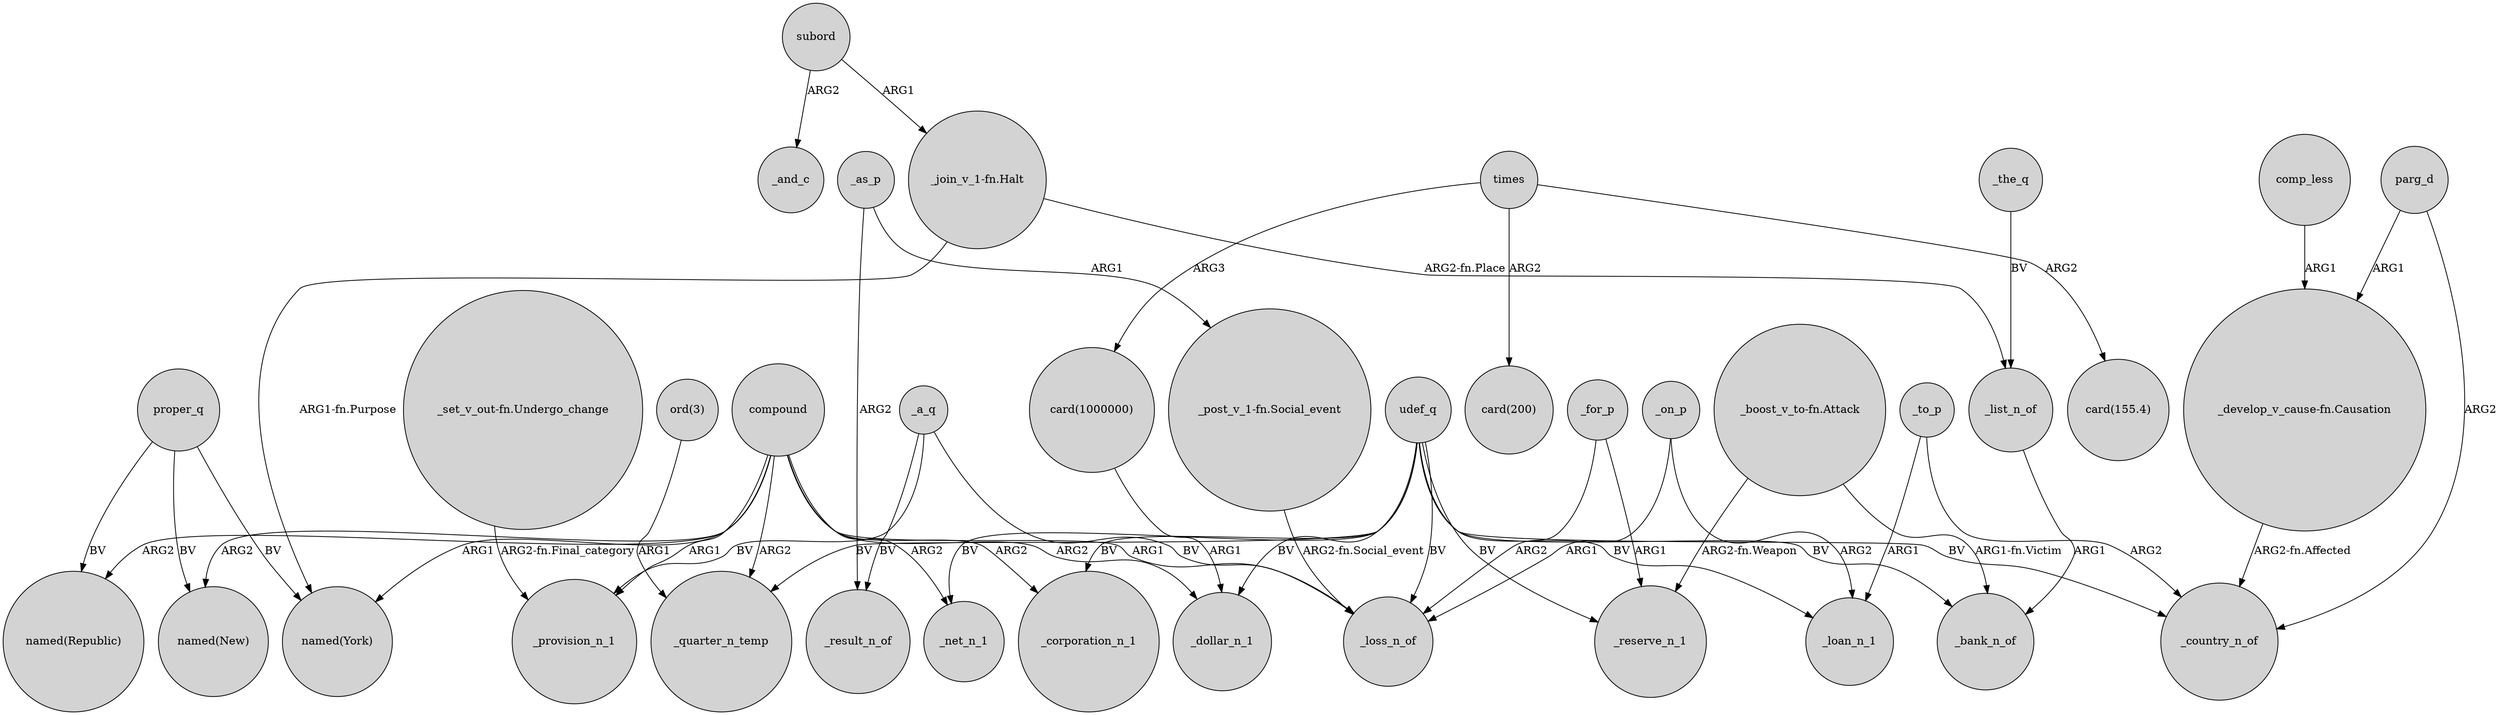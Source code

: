 digraph {
	node [shape=circle style=filled]
	"_post_v_1-fn.Social_event" -> _loss_n_of [label="ARG2-fn.Social_event"]
	_a_q -> _loss_n_of [label=BV]
	udef_q -> _reserve_n_1 [label=BV]
	compound -> _net_n_1 [label=ARG2]
	"ord(3)" -> _quarter_n_temp [label=ARG1]
	_a_q -> _provision_n_1 [label=BV]
	_to_p -> _loan_n_1 [label=ARG1]
	_on_p -> _loss_n_of [label=ARG1]
	compound -> "named(New)" [label=ARG2]
	udef_q -> _loan_n_1 [label=BV]
	proper_q -> "named(New)" [label=BV]
	times -> "card(1000000)" [label=ARG3]
	subord -> _and_c [label=ARG2]
	times -> "card(200)" [label=ARG2]
	udef_q -> _bank_n_of [label=BV]
	compound -> _dollar_n_1 [label=ARG2]
	times -> "card(155.4)" [label=ARG2]
	compound -> _provision_n_1 [label=ARG1]
	"_boost_v_to-fn.Attack" -> _bank_n_of [label="ARG1-fn.Victim"]
	"_boost_v_to-fn.Attack" -> _reserve_n_1 [label="ARG2-fn.Weapon"]
	parg_d -> "_develop_v_cause-fn.Causation" [label=ARG1]
	proper_q -> "named(York)" [label=BV]
	_for_p -> _reserve_n_1 [label=ARG1]
	comp_less -> "_develop_v_cause-fn.Causation" [label=ARG1]
	_as_p -> _result_n_of [label=ARG2]
	"_set_v_out-fn.Undergo_change" -> _provision_n_1 [label="ARG2-fn.Final_category"]
	compound -> _loss_n_of [label=ARG1]
	_list_n_of -> _bank_n_of [label=ARG1]
	compound -> _quarter_n_temp [label=ARG2]
	udef_q -> _net_n_1 [label=BV]
	udef_q -> _loss_n_of [label=BV]
	_on_p -> _loan_n_1 [label=ARG2]
	udef_q -> _dollar_n_1 [label=BV]
	"card(1000000)" -> _dollar_n_1 [label=ARG1]
	udef_q -> _country_n_of [label=BV]
	_as_p -> "_post_v_1-fn.Social_event" [label=ARG1]
	compound -> "named(Republic)" [label=ARG2]
	_a_q -> _result_n_of [label=BV]
	udef_q -> _quarter_n_temp [label=BV]
	_for_p -> _loss_n_of [label=ARG2]
	compound -> _corporation_n_1 [label=ARG2]
	udef_q -> _corporation_n_1 [label=BV]
	proper_q -> "named(Republic)" [label=BV]
	"_join_v_1-fn.Halt" -> "named(York)" [label="ARG1-fn.Purpose"]
	_the_q -> _list_n_of [label=BV]
	subord -> "_join_v_1-fn.Halt" [label=ARG1]
	"_join_v_1-fn.Halt" -> _list_n_of [label="ARG2-fn.Place"]
	compound -> "named(York)" [label=ARG1]
	"_develop_v_cause-fn.Causation" -> _country_n_of [label="ARG2-fn.Affected"]
	_to_p -> _country_n_of [label=ARG2]
	parg_d -> _country_n_of [label=ARG2]
}
